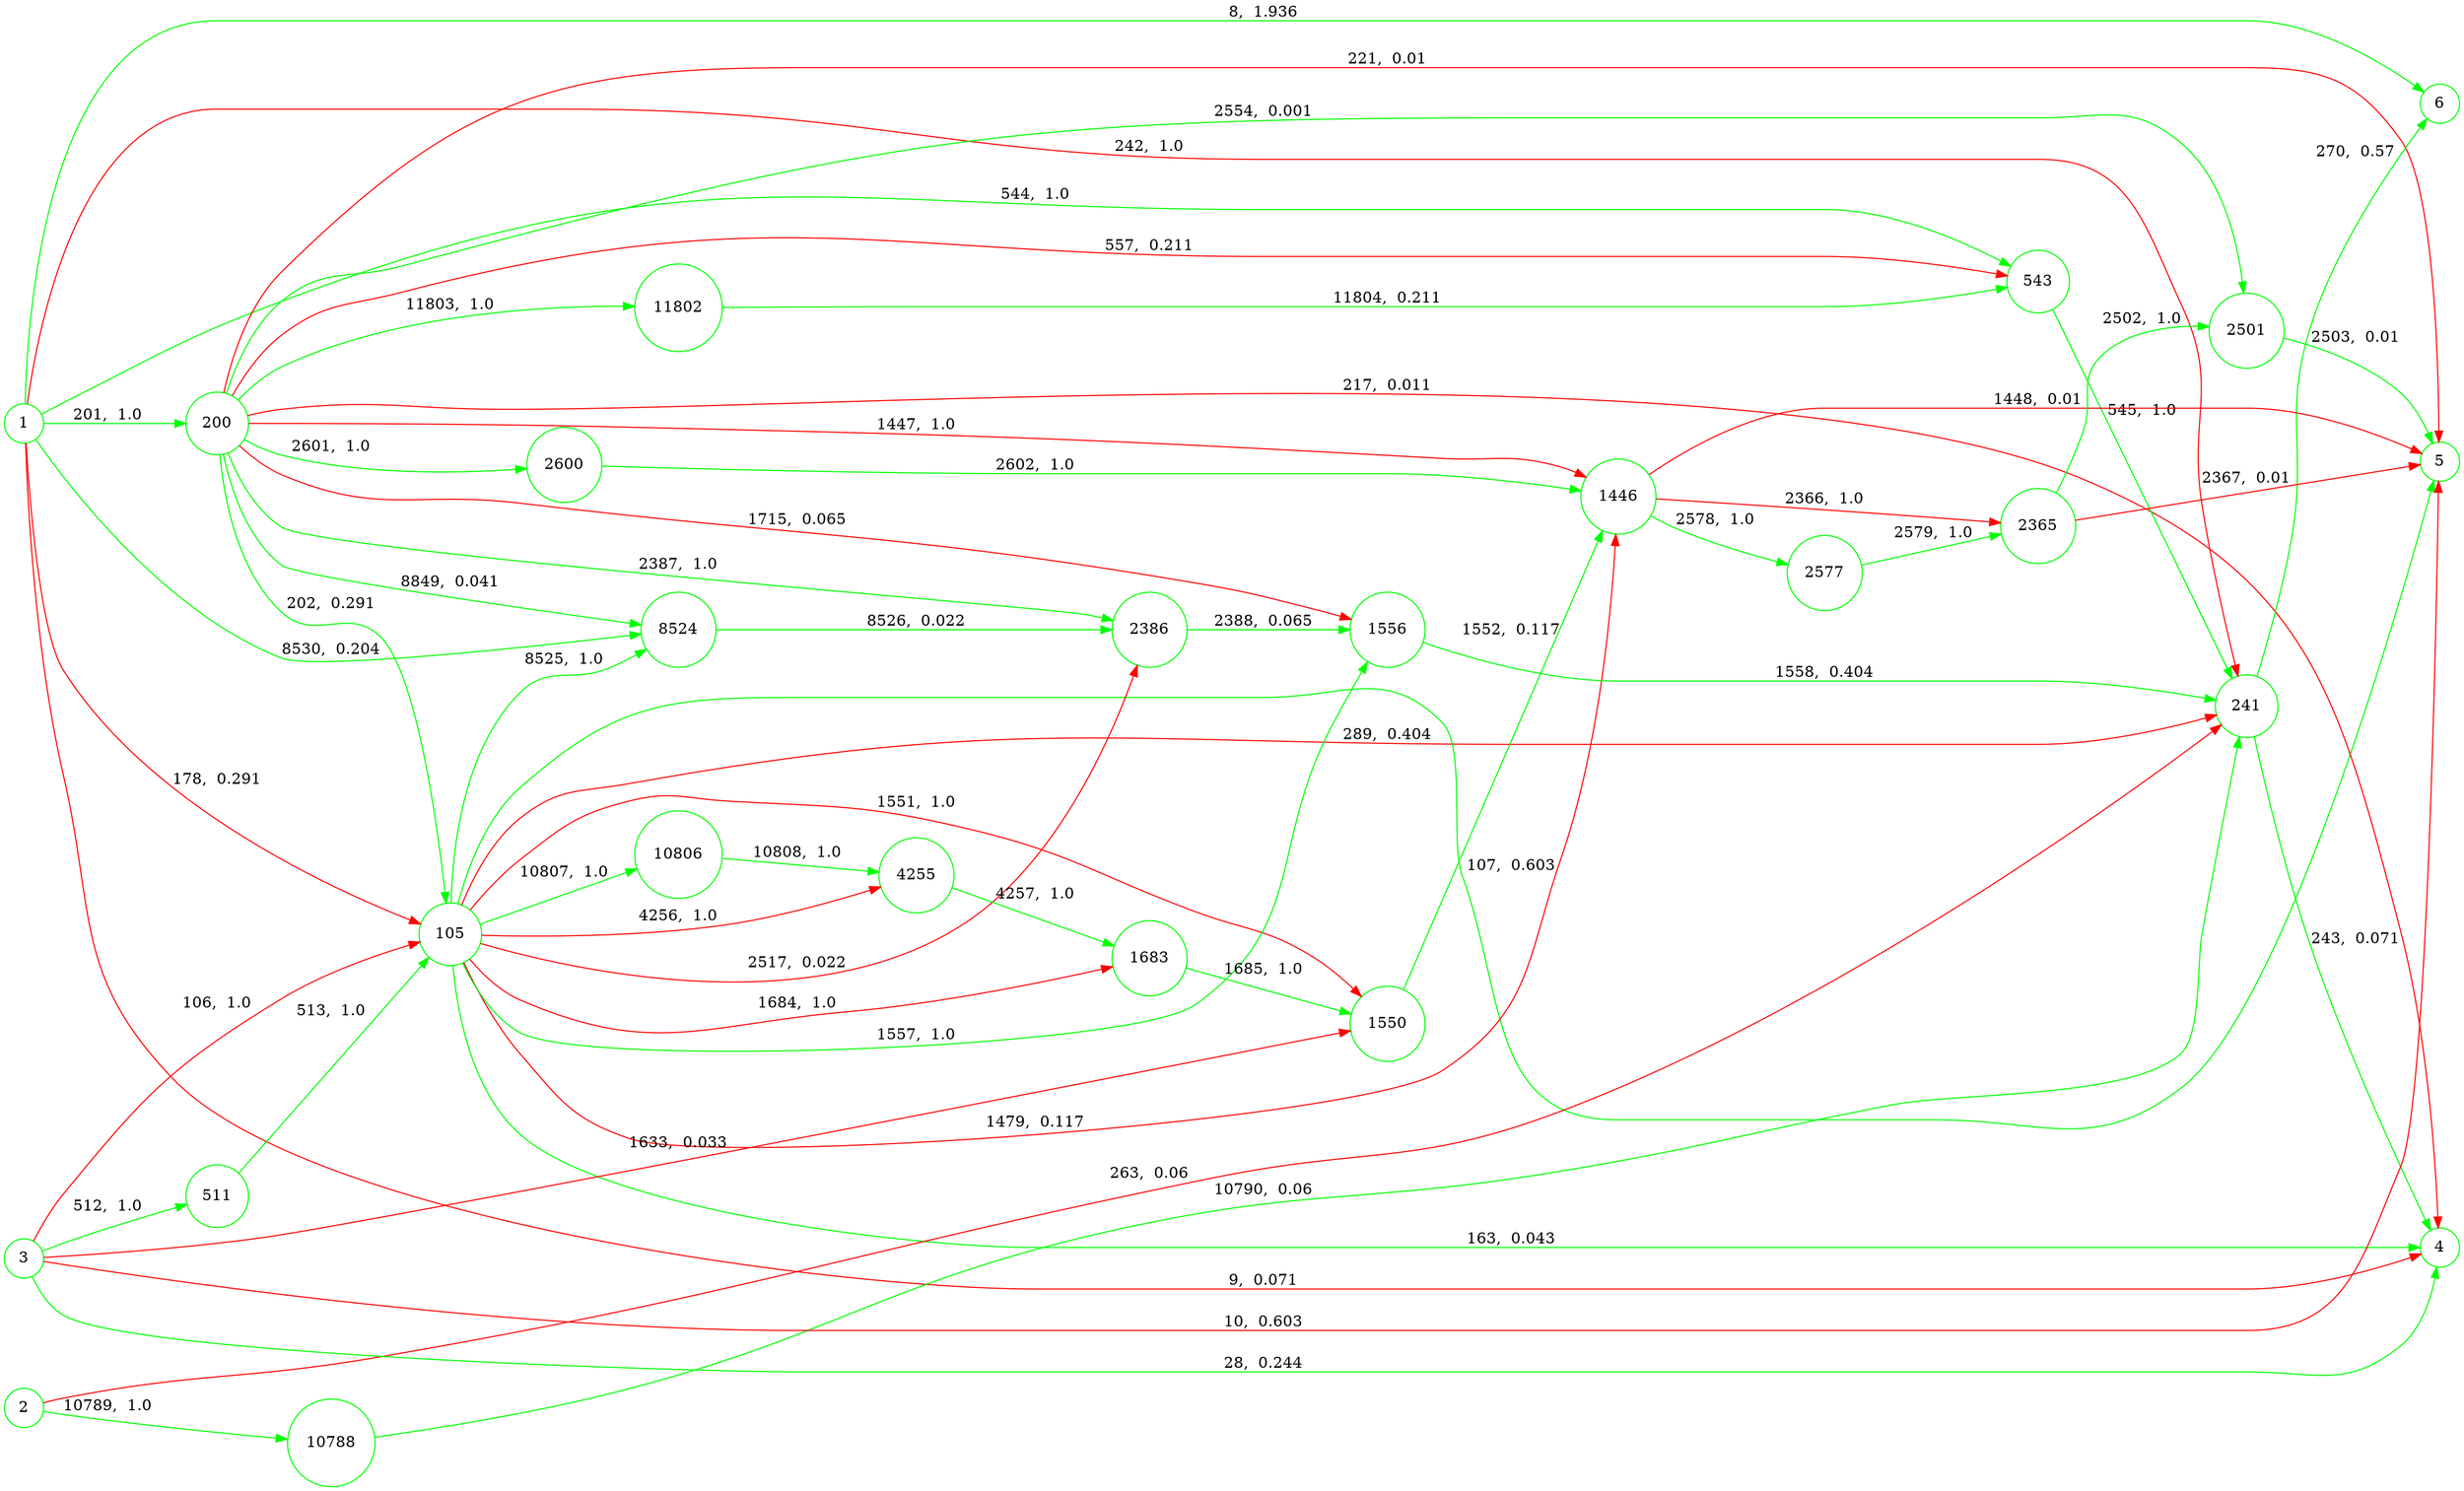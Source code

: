 digraph {
	rankdir=LR;
	node [shape=circle];
	1->6[color=green,label="8,  1.936",penwidth=1.0];
	1->105[color=red,label="178,  0.291",penwidth=1.0];
	1->200[color=green,label="201,  1.0",penwidth=1.0];
	1->4[color=red,label="9,  0.071",penwidth=1.0];
	1->241[color=red,label="242,  1.0",penwidth=1.0];
	1->543[color=green,label="544,  1.0",penwidth=1.0];
	1->8524[color=green,label="8530,  0.204",penwidth=1.0];
	1 [color=green]
	2->241[color=red,label="263,  0.06",penwidth=1.0];
	2->10788[color=green,label="10789,  1.0",penwidth=1.0];
	2 [color=green]
	3->5[color=red,label="10,  0.603",penwidth=1.0];
	3->4[color=green,label="28,  0.244",penwidth=1.0];
	3->105[color=red,label="106,  1.0",penwidth=1.0];
	3->511[color=green,label="512,  1.0",penwidth=1.0];
	3->1550[color=red,label="1633,  0.033",penwidth=1.0];
	3 [color=green]
	{rank=same; 1, 2, 3}
	511->105[color=green,label="513,  1.0",penwidth=1.0];
	511 [color=green]
	{rank=same; 511}
	200->105[color=green,label="202,  0.291",penwidth=1.0];
	200->4[color=red,label="217,  0.011",penwidth=1.0];
	200->543[color=red,label="557,  0.211",penwidth=1.0];
	200->5[color=red,label="221,  0.01",penwidth=1.0];
	200->1446[color=red,label="1447,  1.0",penwidth=1.0];
	200->1556[color=red,label="1715,  0.065",penwidth=1.0];
	200->2386[color=green,label="2387,  1.0",penwidth=1.0];
	200->2600[color=green,label="2601,  1.0",penwidth=1.0];
	200->2501[color=green,label="2554,  0.001",penwidth=1.0];
	200->8524[color=green,label="8849,  0.041",penwidth=1.0];
	200->11802[color=green,label="11803,  1.0",penwidth=1.0];
	200 [color=green]
	{rank=same; 200}
	105->5[color=green,label="107,  0.603",penwidth=1.0];
	105->4[color=green,label="163,  0.043",penwidth=1.0];
	105->241[color=red,label="289,  0.404",penwidth=1.0];
	105->1446[color=red,label="1479,  0.117",penwidth=1.0];
	105->1550[color=red,label="1551,  1.0",penwidth=1.0];
	105->1556[color=green,label="1557,  1.0",penwidth=1.0];
	105->1683[color=red,label="1684,  1.0",penwidth=1.0];
	105->2386[color=red,label="2517,  0.022",penwidth=1.0];
	105->4255[color=red,label="4256,  1.0",penwidth=1.0];
	105->8524[color=green,label="8525,  1.0",penwidth=1.0];
	105->10806[color=green,label="10807,  1.0",penwidth=1.0];
	105 [color=green]
	{rank=same; 105}
	8524->2386[color=green,label="8526,  0.022",penwidth=1.0];
	8524 [color=green]
	{rank=same; 8524}
	10806->4255[color=green,label="10808,  1.0",penwidth=1.0];
	10806 [color=green]
	11802->543[color=green,label="11804,  0.211",penwidth=1.0];
	11802 [color=green]
	{rank=same; 10806, 11802}
	4255->1683[color=green,label="4257,  1.0",penwidth=1.0];
	4255 [color=green]
	{rank=same; 4255}
	1683->1550[color=green,label="1685,  1.0",penwidth=1.0];
	1683 [color=green]
	2386->1556[color=green,label="2388,  0.065",penwidth=1.0];
	2386 [color=green]
	{rank=same; 1683, 2386}
	2600->1446[color=green,label="2602,  1.0",penwidth=1.0];
	2600 [color=green]
	{rank=same; 2600}
	1550->1446[color=green,label="1552,  0.117",penwidth=1.0];
	1550 [color=green]
	{rank=same; 1550}
	1446->5[color=red,label="1448,  0.01",penwidth=1.0];
	1446->2365[color=red,label="2366,  1.0",penwidth=1.0];
	1446->2577[color=green,label="2578,  1.0",penwidth=1.0];
	1446 [color=green]
	{rank=same; 1446}
	1556->241[color=green,label="1558,  0.404",penwidth=1.0];
	1556 [color=green]
	{rank=same; 1556}
	10788->241[color=green,label="10790,  0.06",penwidth=1.0];
	10788 [color=green]
	{rank=same; 10788}
	2577->2365[color=green,label="2579,  1.0",penwidth=1.0];
	2577 [color=green]
	{rank=same; 2577}
	543->241[color=green,label="545,  1.0",penwidth=1.0];
	543 [color=green]
	2365->5[color=red,label="2367,  0.01",penwidth=1.0];
	2365->2501[color=green,label="2502,  1.0",penwidth=1.0];
	2365 [color=green]
	{rank=same; 543, 2365}
	241->4[color=green,label="243,  0.071",penwidth=1.0];
	241->6[color=green,label="270,  0.57",penwidth=1.0];
	241 [color=green]
	{rank=same; 241}
	2501->5[color=green,label="2503,  0.01",penwidth=1.0];
	2501 [color=green]
	{rank=same; 2501}
	4 [color=green]
	5 [color=green]
	6 [color=green]
	{rank=same; 4, 5, 6}
}